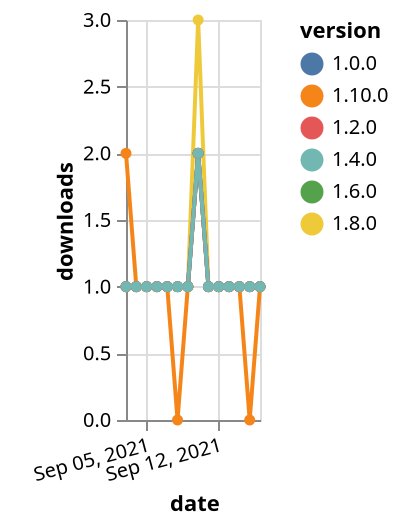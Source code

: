 {"$schema": "https://vega.github.io/schema/vega-lite/v5.json", "description": "A simple bar chart with embedded data.", "data": {"values": [{"date": "2021-09-03", "total": 146, "delta": 1, "version": "1.6.0"}, {"date": "2021-09-04", "total": 147, "delta": 1, "version": "1.6.0"}, {"date": "2021-09-05", "total": 148, "delta": 1, "version": "1.6.0"}, {"date": "2021-09-06", "total": 149, "delta": 1, "version": "1.6.0"}, {"date": "2021-09-07", "total": 150, "delta": 1, "version": "1.6.0"}, {"date": "2021-09-08", "total": 151, "delta": 1, "version": "1.6.0"}, {"date": "2021-09-09", "total": 152, "delta": 1, "version": "1.6.0"}, {"date": "2021-09-10", "total": 154, "delta": 2, "version": "1.6.0"}, {"date": "2021-09-11", "total": 155, "delta": 1, "version": "1.6.0"}, {"date": "2021-09-12", "total": 156, "delta": 1, "version": "1.6.0"}, {"date": "2021-09-13", "total": 157, "delta": 1, "version": "1.6.0"}, {"date": "2021-09-14", "total": 158, "delta": 1, "version": "1.6.0"}, {"date": "2021-09-15", "total": 159, "delta": 1, "version": "1.6.0"}, {"date": "2021-09-16", "total": 160, "delta": 1, "version": "1.6.0"}, {"date": "2021-09-03", "total": 171, "delta": 1, "version": "1.8.0"}, {"date": "2021-09-04", "total": 172, "delta": 1, "version": "1.8.0"}, {"date": "2021-09-05", "total": 173, "delta": 1, "version": "1.8.0"}, {"date": "2021-09-06", "total": 174, "delta": 1, "version": "1.8.0"}, {"date": "2021-09-07", "total": 175, "delta": 1, "version": "1.8.0"}, {"date": "2021-09-08", "total": 176, "delta": 1, "version": "1.8.0"}, {"date": "2021-09-09", "total": 177, "delta": 1, "version": "1.8.0"}, {"date": "2021-09-10", "total": 180, "delta": 3, "version": "1.8.0"}, {"date": "2021-09-11", "total": 181, "delta": 1, "version": "1.8.0"}, {"date": "2021-09-12", "total": 182, "delta": 1, "version": "1.8.0"}, {"date": "2021-09-13", "total": 183, "delta": 1, "version": "1.8.0"}, {"date": "2021-09-14", "total": 184, "delta": 1, "version": "1.8.0"}, {"date": "2021-09-15", "total": 185, "delta": 1, "version": "1.8.0"}, {"date": "2021-09-16", "total": 186, "delta": 1, "version": "1.8.0"}, {"date": "2021-09-03", "total": 112, "delta": 2, "version": "1.10.0"}, {"date": "2021-09-04", "total": 113, "delta": 1, "version": "1.10.0"}, {"date": "2021-09-05", "total": 114, "delta": 1, "version": "1.10.0"}, {"date": "2021-09-06", "total": 115, "delta": 1, "version": "1.10.0"}, {"date": "2021-09-07", "total": 116, "delta": 1, "version": "1.10.0"}, {"date": "2021-09-08", "total": 116, "delta": 0, "version": "1.10.0"}, {"date": "2021-09-09", "total": 117, "delta": 1, "version": "1.10.0"}, {"date": "2021-09-10", "total": 119, "delta": 2, "version": "1.10.0"}, {"date": "2021-09-11", "total": 120, "delta": 1, "version": "1.10.0"}, {"date": "2021-09-12", "total": 121, "delta": 1, "version": "1.10.0"}, {"date": "2021-09-13", "total": 122, "delta": 1, "version": "1.10.0"}, {"date": "2021-09-14", "total": 123, "delta": 1, "version": "1.10.0"}, {"date": "2021-09-15", "total": 123, "delta": 0, "version": "1.10.0"}, {"date": "2021-09-16", "total": 124, "delta": 1, "version": "1.10.0"}, {"date": "2021-09-03", "total": 207, "delta": 1, "version": "1.0.0"}, {"date": "2021-09-04", "total": 208, "delta": 1, "version": "1.0.0"}, {"date": "2021-09-05", "total": 209, "delta": 1, "version": "1.0.0"}, {"date": "2021-09-06", "total": 210, "delta": 1, "version": "1.0.0"}, {"date": "2021-09-07", "total": 211, "delta": 1, "version": "1.0.0"}, {"date": "2021-09-08", "total": 212, "delta": 1, "version": "1.0.0"}, {"date": "2021-09-09", "total": 213, "delta": 1, "version": "1.0.0"}, {"date": "2021-09-10", "total": 215, "delta": 2, "version": "1.0.0"}, {"date": "2021-09-11", "total": 216, "delta": 1, "version": "1.0.0"}, {"date": "2021-09-12", "total": 217, "delta": 1, "version": "1.0.0"}, {"date": "2021-09-13", "total": 218, "delta": 1, "version": "1.0.0"}, {"date": "2021-09-14", "total": 219, "delta": 1, "version": "1.0.0"}, {"date": "2021-09-15", "total": 220, "delta": 1, "version": "1.0.0"}, {"date": "2021-09-16", "total": 221, "delta": 1, "version": "1.0.0"}, {"date": "2021-09-03", "total": 271, "delta": 1, "version": "1.2.0"}, {"date": "2021-09-04", "total": 272, "delta": 1, "version": "1.2.0"}, {"date": "2021-09-05", "total": 273, "delta": 1, "version": "1.2.0"}, {"date": "2021-09-06", "total": 274, "delta": 1, "version": "1.2.0"}, {"date": "2021-09-07", "total": 275, "delta": 1, "version": "1.2.0"}, {"date": "2021-09-08", "total": 276, "delta": 1, "version": "1.2.0"}, {"date": "2021-09-09", "total": 277, "delta": 1, "version": "1.2.0"}, {"date": "2021-09-10", "total": 279, "delta": 2, "version": "1.2.0"}, {"date": "2021-09-11", "total": 280, "delta": 1, "version": "1.2.0"}, {"date": "2021-09-12", "total": 281, "delta": 1, "version": "1.2.0"}, {"date": "2021-09-13", "total": 282, "delta": 1, "version": "1.2.0"}, {"date": "2021-09-14", "total": 283, "delta": 1, "version": "1.2.0"}, {"date": "2021-09-15", "total": 284, "delta": 1, "version": "1.2.0"}, {"date": "2021-09-16", "total": 285, "delta": 1, "version": "1.2.0"}, {"date": "2021-09-03", "total": 168, "delta": 1, "version": "1.4.0"}, {"date": "2021-09-04", "total": 169, "delta": 1, "version": "1.4.0"}, {"date": "2021-09-05", "total": 170, "delta": 1, "version": "1.4.0"}, {"date": "2021-09-06", "total": 171, "delta": 1, "version": "1.4.0"}, {"date": "2021-09-07", "total": 172, "delta": 1, "version": "1.4.0"}, {"date": "2021-09-08", "total": 173, "delta": 1, "version": "1.4.0"}, {"date": "2021-09-09", "total": 174, "delta": 1, "version": "1.4.0"}, {"date": "2021-09-10", "total": 176, "delta": 2, "version": "1.4.0"}, {"date": "2021-09-11", "total": 177, "delta": 1, "version": "1.4.0"}, {"date": "2021-09-12", "total": 178, "delta": 1, "version": "1.4.0"}, {"date": "2021-09-13", "total": 179, "delta": 1, "version": "1.4.0"}, {"date": "2021-09-14", "total": 180, "delta": 1, "version": "1.4.0"}, {"date": "2021-09-15", "total": 181, "delta": 1, "version": "1.4.0"}, {"date": "2021-09-16", "total": 182, "delta": 1, "version": "1.4.0"}]}, "width": "container", "mark": {"type": "line", "point": {"filled": true}}, "encoding": {"x": {"field": "date", "type": "temporal", "timeUnit": "yearmonthdate", "title": "date", "axis": {"labelAngle": -15}}, "y": {"field": "delta", "type": "quantitative", "title": "downloads"}, "color": {"field": "version", "type": "nominal"}, "tooltip": {"field": "delta"}}}